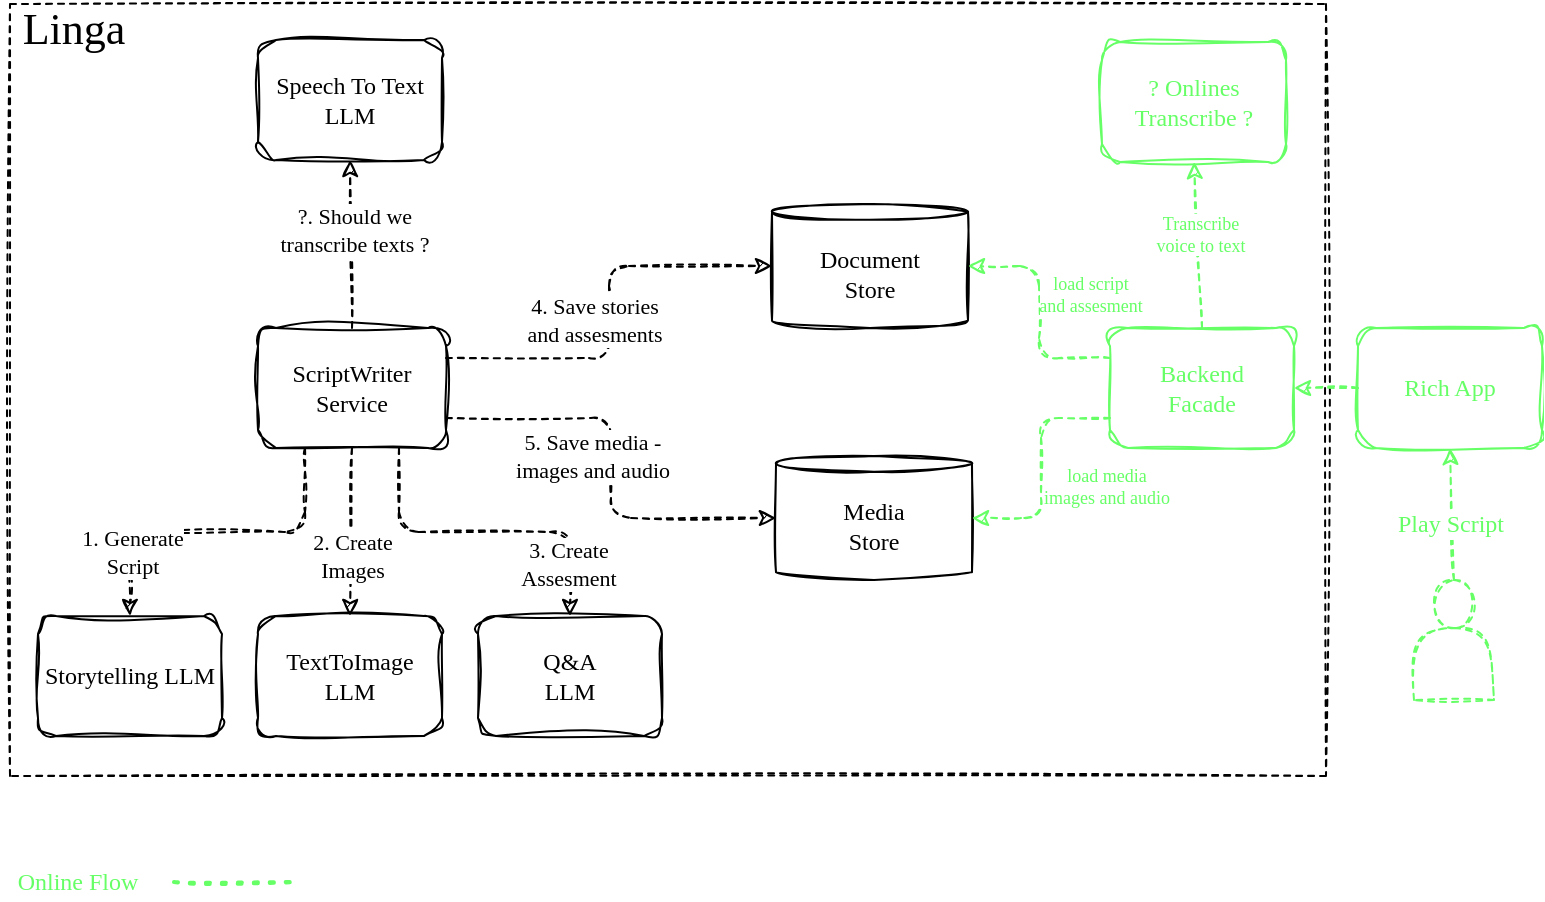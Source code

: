 <mxfile>
    <diagram id="8UqbCgdwGdvPNjnhkF_A" name="Page-1">
        <mxGraphModel dx="918" dy="539" grid="1" gridSize="2" guides="1" tooltips="1" connect="1" arrows="1" fold="1" page="1" pageScale="1" pageWidth="850" pageHeight="1100" math="0" shadow="0">
            <root>
                <mxCell id="0"/>
                <mxCell id="1" parent="0"/>
                <mxCell id="41" value="" style="rounded=0;whiteSpace=wrap;html=1;sketch=1;fontFamily=Comic Sans MS;fillColor=none;dashed=1;" parent="1" vertex="1">
                    <mxGeometry x="16" y="14" width="658" height="386" as="geometry"/>
                </mxCell>
                <mxCell id="2" value="ScriptWriter&lt;br&gt;Service" style="rounded=1;whiteSpace=wrap;html=1;sketch=1;curveFitting=1;jiggle=2;fontFamily=Comic Sans MS;" parent="1" vertex="1">
                    <mxGeometry x="140" y="176" width="94" height="60" as="geometry"/>
                </mxCell>
                <mxCell id="3" value="Storytelling LLM" style="rounded=1;whiteSpace=wrap;html=1;sketch=1;curveFitting=1;jiggle=2;fontFamily=Comic Sans MS;" parent="1" vertex="1">
                    <mxGeometry x="30" y="320" width="92" height="60" as="geometry"/>
                </mxCell>
                <mxCell id="4" value="" style="endArrow=classic;html=1;fontFamily=Comic Sans MS;sketch=1;curveFitting=1;jiggle=2;dashed=1;edgeStyle=orthogonalEdgeStyle;exitX=0.25;exitY=1;exitDx=0;exitDy=0;strokeWidth=1;" parent="1" source="2" target="3" edge="1">
                    <mxGeometry width="50" height="50" relative="1" as="geometry">
                        <mxPoint x="133" y="484" as="sourcePoint"/>
                        <mxPoint x="183" y="434" as="targetPoint"/>
                    </mxGeometry>
                </mxCell>
                <mxCell id="6" value="1. Generate &lt;br&gt;Script" style="edgeLabel;html=1;align=center;verticalAlign=middle;resizable=0;points=[];fontFamily=Comic Sans MS;" parent="4" vertex="1" connectable="0">
                    <mxGeometry x="-0.204" y="1" relative="1" as="geometry">
                        <mxPoint x="-60" y="9" as="offset"/>
                    </mxGeometry>
                </mxCell>
                <mxCell id="7" value="TextToImage LLM" style="rounded=1;whiteSpace=wrap;html=1;sketch=1;curveFitting=1;jiggle=2;fontFamily=Comic Sans MS;" parent="1" vertex="1">
                    <mxGeometry x="140" y="320" width="92" height="60" as="geometry"/>
                </mxCell>
                <mxCell id="8" value="" style="endArrow=classic;html=1;dashed=1;sketch=1;fontFamily=Comic Sans MS;elbow=vertical;exitX=0.5;exitY=1;exitDx=0;exitDy=0;entryX=0.5;entryY=0;entryDx=0;entryDy=0;" parent="1" source="2" target="7" edge="1">
                    <mxGeometry width="50" height="50" relative="1" as="geometry">
                        <mxPoint x="145" y="500" as="sourcePoint"/>
                        <mxPoint x="195" y="450" as="targetPoint"/>
                    </mxGeometry>
                </mxCell>
                <mxCell id="9" value="2. Create &lt;br&gt;Images" style="edgeLabel;html=1;align=center;verticalAlign=middle;resizable=0;points=[];fontFamily=Comic Sans MS;" parent="8" vertex="1" connectable="0">
                    <mxGeometry x="-0.078" relative="1" as="geometry">
                        <mxPoint y="15" as="offset"/>
                    </mxGeometry>
                </mxCell>
                <mxCell id="10" value="Q&amp;amp;A &lt;br&gt;LLM" style="rounded=1;whiteSpace=wrap;html=1;sketch=1;curveFitting=1;jiggle=2;fontFamily=Comic Sans MS;" parent="1" vertex="1">
                    <mxGeometry x="250" y="320" width="92" height="60" as="geometry"/>
                </mxCell>
                <mxCell id="11" value="" style="endArrow=classic;html=1;dashed=1;sketch=1;fontFamily=Comic Sans MS;elbow=vertical;exitX=0.75;exitY=1;exitDx=0;exitDy=0;entryX=0.5;entryY=0;entryDx=0;entryDy=0;edgeStyle=orthogonalEdgeStyle;" parent="1" source="2" target="10" edge="1">
                    <mxGeometry width="50" height="50" relative="1" as="geometry">
                        <mxPoint x="131" y="490" as="sourcePoint"/>
                        <mxPoint x="181" y="440" as="targetPoint"/>
                    </mxGeometry>
                </mxCell>
                <mxCell id="12" value="3. Create &lt;br&gt;Assesment" style="edgeLabel;html=1;align=center;verticalAlign=middle;resizable=0;points=[];fontFamily=Comic Sans MS;" parent="11" vertex="1" connectable="0">
                    <mxGeometry x="0.692" y="-1" relative="1" as="geometry">
                        <mxPoint as="offset"/>
                    </mxGeometry>
                </mxCell>
                <mxCell id="14" value="Document &lt;br&gt;Store" style="shape=cylinder3;whiteSpace=wrap;html=1;boundedLbl=1;backgroundOutline=1;size=3.919;sketch=1;fontFamily=Comic Sans MS;" parent="1" vertex="1">
                    <mxGeometry x="397" y="114" width="98" height="62" as="geometry"/>
                </mxCell>
                <mxCell id="15" value="Media&lt;br&gt;Store" style="shape=cylinder3;whiteSpace=wrap;html=1;boundedLbl=1;backgroundOutline=1;size=3.919;sketch=1;fontFamily=Comic Sans MS;" parent="1" vertex="1">
                    <mxGeometry x="399" y="240" width="98" height="62" as="geometry"/>
                </mxCell>
                <mxCell id="16" value="" style="endArrow=classic;html=1;dashed=1;sketch=1;strokeWidth=1;fontFamily=Comic Sans MS;elbow=vertical;exitX=1;exitY=0.75;exitDx=0;exitDy=0;entryX=0;entryY=0.5;entryDx=0;entryDy=0;entryPerimeter=0;edgeStyle=orthogonalEdgeStyle;" parent="1" source="2" target="15" edge="1">
                    <mxGeometry width="50" height="50" relative="1" as="geometry">
                        <mxPoint x="485" y="508" as="sourcePoint"/>
                        <mxPoint x="535" y="458" as="targetPoint"/>
                    </mxGeometry>
                </mxCell>
                <mxCell id="17" value="" style="endArrow=classic;html=1;dashed=1;sketch=1;strokeWidth=1;fontFamily=Comic Sans MS;elbow=vertical;exitX=1;exitY=0.25;exitDx=0;exitDy=0;entryX=0;entryY=0.5;entryDx=0;entryDy=0;entryPerimeter=0;edgeStyle=orthogonalEdgeStyle;" parent="1" source="2" target="14" edge="1">
                    <mxGeometry width="50" height="50" relative="1" as="geometry">
                        <mxPoint x="491" y="464" as="sourcePoint"/>
                        <mxPoint x="541" y="414" as="targetPoint"/>
                    </mxGeometry>
                </mxCell>
                <mxCell id="18" value="4. Save&amp;nbsp;stories &lt;br&gt;and assesments" style="edgeLabel;html=1;align=center;verticalAlign=middle;resizable=0;points=[];fontFamily=Comic Sans MS;" parent="17" vertex="1" connectable="0">
                    <mxGeometry x="0.572" y="-3" relative="1" as="geometry">
                        <mxPoint x="-45" y="24" as="offset"/>
                    </mxGeometry>
                </mxCell>
                <mxCell id="19" value="5. Save media -&lt;br&gt;images and audio" style="edgeLabel;html=1;align=center;verticalAlign=middle;resizable=0;points=[];fontFamily=Comic Sans MS;" parent="1" vertex="1" connectable="0">
                    <mxGeometry x="307" y="240" as="geometry"/>
                </mxCell>
                <mxCell id="20" value="Speech To Text LLM" style="rounded=1;whiteSpace=wrap;html=1;sketch=1;curveFitting=1;jiggle=2;fontFamily=Comic Sans MS;" parent="1" vertex="1">
                    <mxGeometry x="140" y="32" width="92" height="60" as="geometry"/>
                </mxCell>
                <mxCell id="38" value="" style="endArrow=classic;html=1;dashed=1;sketch=1;strokeWidth=1;fontFamily=Comic Sans MS;elbow=vertical;exitX=0.5;exitY=0;exitDx=0;exitDy=0;entryX=0.5;entryY=1;entryDx=0;entryDy=0;" parent="1" source="2" target="20" edge="1">
                    <mxGeometry width="50" height="50" relative="1" as="geometry">
                        <mxPoint x="184" y="168" as="sourcePoint"/>
                        <mxPoint x="234" y="118" as="targetPoint"/>
                    </mxGeometry>
                </mxCell>
                <mxCell id="39" value="?. Should we &lt;br&gt;transcribe texts ?" style="edgeLabel;html=1;align=center;verticalAlign=middle;resizable=0;points=[];fontFamily=Comic Sans MS;" parent="38" vertex="1" connectable="0">
                    <mxGeometry x="0.172" y="-1" relative="1" as="geometry">
                        <mxPoint as="offset"/>
                    </mxGeometry>
                </mxCell>
                <mxCell id="40" value="Backend &lt;br&gt;Facade" style="rounded=1;whiteSpace=wrap;html=1;sketch=1;curveFitting=1;jiggle=2;fontFamily=Comic Sans MS;strokeColor=#66FF66;fontColor=#66FF66;" parent="1" vertex="1">
                    <mxGeometry x="566" y="176" width="92" height="60" as="geometry"/>
                </mxCell>
                <mxCell id="42" value="Linga" style="text;html=1;strokeColor=none;fillColor=none;align=center;verticalAlign=middle;whiteSpace=wrap;rounded=0;dashed=1;sketch=1;fontFamily=Comic Sans MS;fontSize=22;" parent="1" vertex="1">
                    <mxGeometry x="18" y="12" width="60" height="30" as="geometry"/>
                </mxCell>
                <mxCell id="44" value="" style="endArrow=classic;html=1;dashed=1;sketch=1;strokeWidth=1;fontFamily=Comic Sans MS;fontSize=22;elbow=vertical;exitX=0;exitY=0.25;exitDx=0;exitDy=0;entryX=1;entryY=0.5;entryDx=0;entryDy=0;entryPerimeter=0;edgeStyle=orthogonalEdgeStyle;strokeColor=#66FF66;" parent="1" source="40" target="14" edge="1">
                    <mxGeometry width="50" height="50" relative="1" as="geometry">
                        <mxPoint x="384" y="504" as="sourcePoint"/>
                        <mxPoint x="434" y="454" as="targetPoint"/>
                    </mxGeometry>
                </mxCell>
                <mxCell id="67" value="load script &lt;br&gt;and assesment" style="edgeLabel;html=1;align=center;verticalAlign=middle;resizable=0;points=[];fontSize=9;fontFamily=Comic Sans MS;fontColor=#66FF66;" parent="44" vertex="1" connectable="0">
                    <mxGeometry x="0.081" relative="1" as="geometry">
                        <mxPoint x="25" y="-5" as="offset"/>
                    </mxGeometry>
                </mxCell>
                <mxCell id="45" value="" style="endArrow=classic;html=1;dashed=1;sketch=1;strokeWidth=1;fontFamily=Comic Sans MS;fontSize=22;elbow=vertical;exitX=0;exitY=0.75;exitDx=0;exitDy=0;entryX=1;entryY=0.5;entryDx=0;entryDy=0;entryPerimeter=0;edgeStyle=orthogonalEdgeStyle;strokeColor=#66FF66;" parent="1" source="40" target="15" edge="1">
                    <mxGeometry width="50" height="50" relative="1" as="geometry">
                        <mxPoint x="444" y="500" as="sourcePoint"/>
                        <mxPoint x="494" y="450" as="targetPoint"/>
                    </mxGeometry>
                </mxCell>
                <mxCell id="46" value="Rich App" style="rounded=1;whiteSpace=wrap;html=1;sketch=1;curveFitting=1;jiggle=2;fontFamily=Comic Sans MS;strokeColor=#66FF66;fontColor=#66FF66;" parent="1" vertex="1">
                    <mxGeometry x="690" y="176" width="92" height="60" as="geometry"/>
                </mxCell>
                <mxCell id="47" value="" style="endArrow=classic;html=1;dashed=1;sketch=1;strokeWidth=1;fontFamily=Comic Sans MS;fontSize=22;elbow=vertical;exitX=0;exitY=0.5;exitDx=0;exitDy=0;entryX=1;entryY=0.5;entryDx=0;entryDy=0;strokeColor=#66FF66;" parent="1" source="46" target="40" edge="1">
                    <mxGeometry width="50" height="50" relative="1" as="geometry">
                        <mxPoint x="760" y="412" as="sourcePoint"/>
                        <mxPoint x="810" y="362" as="targetPoint"/>
                    </mxGeometry>
                </mxCell>
                <mxCell id="50" value="" style="shape=actor;whiteSpace=wrap;html=1;dashed=1;sketch=1;strokeWidth=1;fontFamily=Comic Sans MS;fontSize=22;strokeColor=#66FF66;" parent="1" vertex="1">
                    <mxGeometry x="718" y="302" width="40" height="60" as="geometry"/>
                </mxCell>
                <mxCell id="51" value="" style="endArrow=classic;html=1;dashed=1;sketch=1;strokeWidth=1;fontFamily=Comic Sans MS;fontSize=22;elbow=vertical;exitX=0.5;exitY=0;exitDx=0;exitDy=0;entryX=0.5;entryY=1;entryDx=0;entryDy=0;strokeColor=#66FF66;" parent="1" source="50" target="46" edge="1">
                    <mxGeometry width="50" height="50" relative="1" as="geometry">
                        <mxPoint x="802" y="442" as="sourcePoint"/>
                        <mxPoint x="852" y="392" as="targetPoint"/>
                    </mxGeometry>
                </mxCell>
                <mxCell id="52" value="Play Script" style="edgeLabel;html=1;align=center;verticalAlign=middle;resizable=0;points=[];fontSize=12;fontFamily=Comic Sans MS;fontColor=#66FF66;" parent="51" vertex="1" connectable="0">
                    <mxGeometry x="-0.131" y="1" relative="1" as="geometry">
                        <mxPoint as="offset"/>
                    </mxGeometry>
                </mxCell>
                <mxCell id="54" value="? Onlines Transcribe ?" style="rounded=1;whiteSpace=wrap;html=1;sketch=1;curveFitting=1;jiggle=2;fontFamily=Comic Sans MS;strokeColor=#66FF66;fontColor=#66FF66;" parent="1" vertex="1">
                    <mxGeometry x="562" y="33" width="92" height="60" as="geometry"/>
                </mxCell>
                <mxCell id="55" value="" style="endArrow=classic;html=1;dashed=1;sketch=1;strokeColor=#66FF66;strokeWidth=1;fontFamily=Comic Sans MS;fontSize=12;fontColor=#66FF66;elbow=vertical;exitX=0.5;exitY=0;exitDx=0;exitDy=0;entryX=0.5;entryY=1;entryDx=0;entryDy=0;" parent="1" source="40" target="54" edge="1">
                    <mxGeometry width="50" height="50" relative="1" as="geometry">
                        <mxPoint x="704" y="454" as="sourcePoint"/>
                        <mxPoint x="754" y="404" as="targetPoint"/>
                    </mxGeometry>
                </mxCell>
                <mxCell id="66" value="Transcribe&lt;br&gt;voice to text" style="edgeLabel;html=1;align=center;verticalAlign=middle;resizable=0;points=[];fontSize=9;fontFamily=Comic Sans MS;fontColor=#66FF66;" parent="55" vertex="1" connectable="0">
                    <mxGeometry x="0.144" y="-1" relative="1" as="geometry">
                        <mxPoint as="offset"/>
                    </mxGeometry>
                </mxCell>
                <mxCell id="61" value="Offline Flow" style="text;html=1;strokeColor=none;fillColor=none;align=center;verticalAlign=middle;whiteSpace=wrap;rounded=0;dashed=1;sketch=1;strokeWidth=0;fontFamily=Comic Sans MS;fontSize=12;fontColor=#FFFFFF;" parent="1" vertex="1">
                    <mxGeometry x="13" y="410" width="78" height="30" as="geometry"/>
                </mxCell>
                <mxCell id="62" value="Online Flow" style="text;html=1;strokeColor=none;fillColor=none;align=center;verticalAlign=middle;whiteSpace=wrap;rounded=0;dashed=1;sketch=1;strokeWidth=0;fontFamily=Comic Sans MS;fontSize=12;fontColor=#66FF66;" parent="1" vertex="1">
                    <mxGeometry x="11" y="444" width="78" height="18" as="geometry"/>
                </mxCell>
                <mxCell id="63" value="" style="endArrow=none;dashed=1;html=1;dashPattern=1 3;strokeWidth=2;sketch=1;strokeColor=#FFFFFF;fontFamily=Comic Sans MS;fontSize=12;fontColor=#FFFFFF;elbow=vertical;exitX=1;exitY=0.5;exitDx=0;exitDy=0;" parent="1" edge="1">
                    <mxGeometry width="50" height="50" relative="1" as="geometry">
                        <mxPoint x="99" y="425" as="sourcePoint"/>
                        <mxPoint x="160" y="425" as="targetPoint"/>
                    </mxGeometry>
                </mxCell>
                <mxCell id="64" value="" style="endArrow=none;dashed=1;html=1;dashPattern=1 3;strokeWidth=2;sketch=1;strokeColor=#66FF66;fontFamily=Comic Sans MS;fontSize=12;fontColor=#66FF66;elbow=vertical;" parent="1" edge="1">
                    <mxGeometry width="50" height="50" relative="1" as="geometry">
                        <mxPoint x="98" y="453" as="sourcePoint"/>
                        <mxPoint x="160" y="453" as="targetPoint"/>
                    </mxGeometry>
                </mxCell>
                <mxCell id="68" value="load media&lt;br&gt;images and audio" style="edgeLabel;html=1;align=center;verticalAlign=middle;resizable=0;points=[];fontSize=9;fontFamily=Comic Sans MS;fontColor=#66FF66;" parent="1" vertex="1" connectable="0">
                    <mxGeometry x="560.5" y="146" as="geometry">
                        <mxPoint x="3" y="109" as="offset"/>
                    </mxGeometry>
                </mxCell>
            </root>
        </mxGraphModel>
    </diagram>
    <diagram id="cbqd5s1GZcaHpOVikUrP" name="Page-2">
        <mxGraphModel dx="918" dy="539" grid="1" gridSize="5" guides="1" tooltips="1" connect="1" arrows="1" fold="1" page="1" pageScale="1" pageWidth="850" pageHeight="1100" math="0" shadow="0">
            <root>
                <mxCell id="0"/>
                <mxCell id="1" parent="0"/>
            </root>
        </mxGraphModel>
    </diagram>
</mxfile>